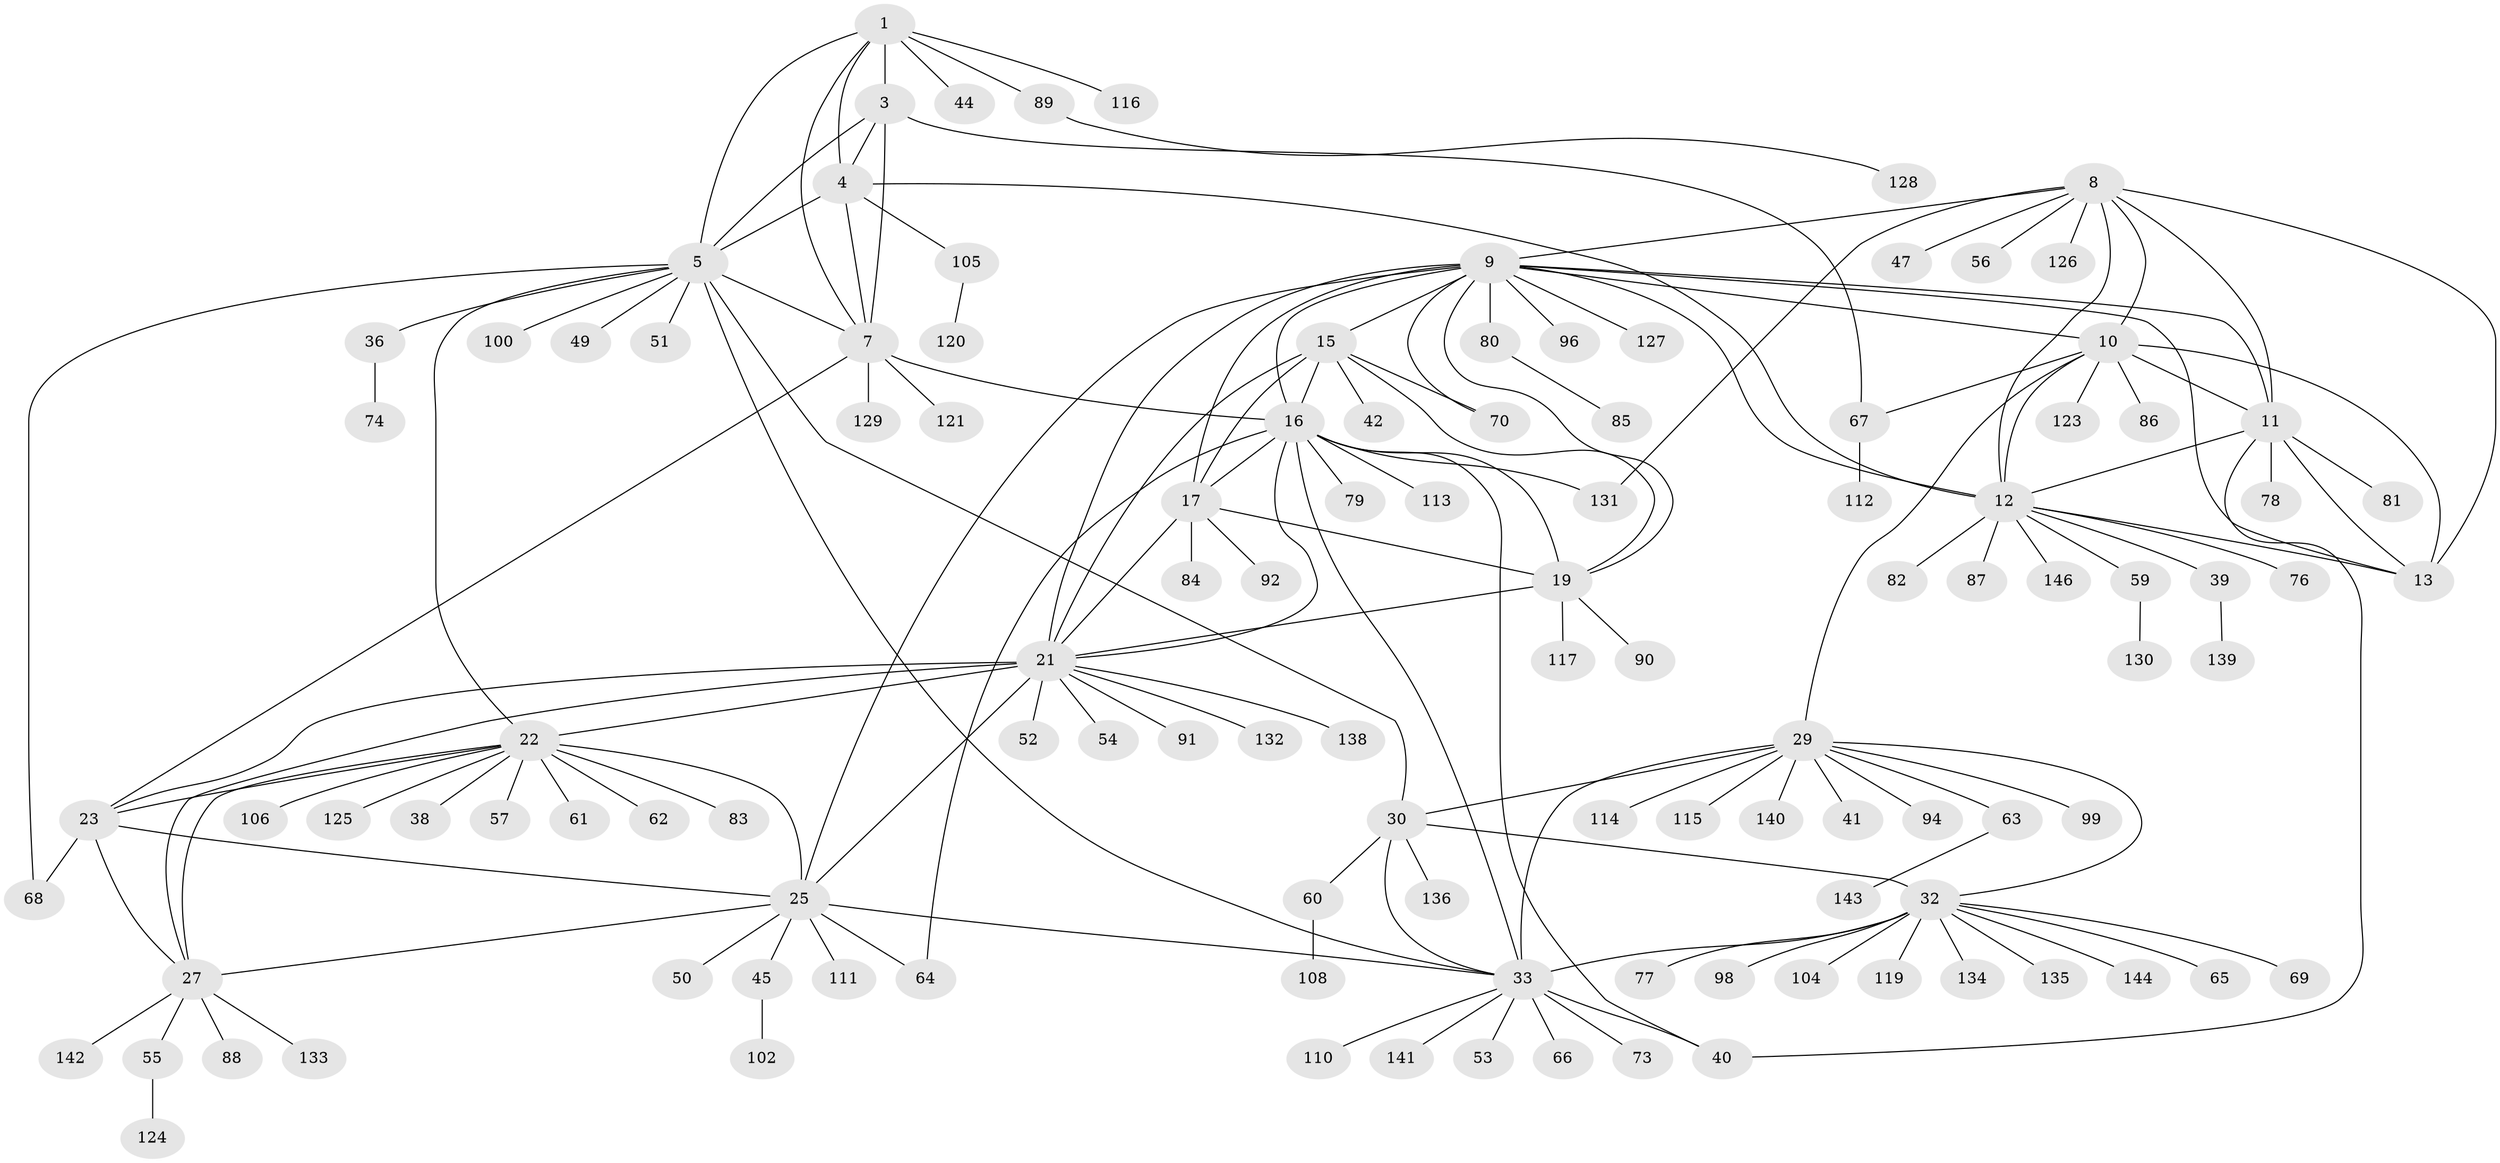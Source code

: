 // Generated by graph-tools (version 1.1) at 2025/24/03/03/25 07:24:09]
// undirected, 116 vertices, 165 edges
graph export_dot {
graph [start="1"]
  node [color=gray90,style=filled];
  1 [super="+2"];
  3 [super="+6"];
  4 [super="+95"];
  5 [super="+43"];
  7 [super="+37"];
  8 [super="+58"];
  9 [super="+20"];
  10 [super="+14"];
  11 [super="+46"];
  12 [super="+72"];
  13;
  15 [super="+71"];
  16 [super="+97"];
  17 [super="+18"];
  19 [super="+122"];
  21 [super="+28"];
  22 [super="+24"];
  23 [super="+118"];
  25 [super="+26"];
  27 [super="+101"];
  29 [super="+31"];
  30 [super="+107"];
  32 [super="+35"];
  33 [super="+34"];
  36 [super="+48"];
  38;
  39;
  40 [super="+145"];
  41;
  42 [super="+103"];
  44 [super="+93"];
  45;
  47;
  49;
  50;
  51;
  52;
  53;
  54;
  55;
  56;
  57;
  59 [super="+109"];
  60;
  61;
  62;
  63;
  64;
  65;
  66;
  67 [super="+75"];
  68;
  69;
  70;
  73;
  74;
  76;
  77;
  78;
  79;
  80 [super="+137"];
  81;
  82;
  83;
  84;
  85;
  86;
  87;
  88;
  89;
  90;
  91;
  92;
  94;
  96;
  98;
  99;
  100;
  102;
  104;
  105;
  106;
  108;
  110;
  111;
  112;
  113;
  114;
  115;
  116;
  117;
  119;
  120;
  121;
  123;
  124;
  125;
  126;
  127;
  128;
  129;
  130;
  131;
  132;
  133;
  134;
  135;
  136;
  138;
  139;
  140;
  141;
  142;
  143;
  144;
  146;
  1 -- 3 [weight=4];
  1 -- 4 [weight=2];
  1 -- 5 [weight=2];
  1 -- 7 [weight=2];
  1 -- 44;
  1 -- 89;
  1 -- 116;
  3 -- 4 [weight=2];
  3 -- 5 [weight=2];
  3 -- 7 [weight=2];
  3 -- 67;
  4 -- 5;
  4 -- 7;
  4 -- 12;
  4 -- 105;
  5 -- 7;
  5 -- 36;
  5 -- 49;
  5 -- 51;
  5 -- 68;
  5 -- 100;
  5 -- 22;
  5 -- 30;
  5 -- 33;
  7 -- 16 [weight=2];
  7 -- 23;
  7 -- 129;
  7 -- 121;
  8 -- 9;
  8 -- 10 [weight=2];
  8 -- 11;
  8 -- 12;
  8 -- 13;
  8 -- 47;
  8 -- 56;
  8 -- 131;
  8 -- 126;
  9 -- 10 [weight=2];
  9 -- 11;
  9 -- 12;
  9 -- 13;
  9 -- 25;
  9 -- 70;
  9 -- 127;
  9 -- 16;
  9 -- 17 [weight=2];
  9 -- 80;
  9 -- 19;
  9 -- 96;
  9 -- 21;
  9 -- 15;
  10 -- 11 [weight=2];
  10 -- 12 [weight=2];
  10 -- 13 [weight=2];
  10 -- 67;
  10 -- 86;
  10 -- 123;
  10 -- 29;
  11 -- 12;
  11 -- 13;
  11 -- 40;
  11 -- 81;
  11 -- 78;
  12 -- 13;
  12 -- 39;
  12 -- 59;
  12 -- 76;
  12 -- 82;
  12 -- 87;
  12 -- 146;
  15 -- 16;
  15 -- 17 [weight=2];
  15 -- 19;
  15 -- 21;
  15 -- 42;
  15 -- 70;
  16 -- 17 [weight=2];
  16 -- 19;
  16 -- 21;
  16 -- 33;
  16 -- 40;
  16 -- 64;
  16 -- 79;
  16 -- 113;
  16 -- 131;
  17 -- 19 [weight=2];
  17 -- 21 [weight=2];
  17 -- 84;
  17 -- 92;
  19 -- 21;
  19 -- 90;
  19 -- 117;
  21 -- 54;
  21 -- 91;
  21 -- 138;
  21 -- 132;
  21 -- 22 [weight=2];
  21 -- 23;
  21 -- 52;
  21 -- 25 [weight=2];
  21 -- 27;
  22 -- 23 [weight=2];
  22 -- 25 [weight=4];
  22 -- 27 [weight=2];
  22 -- 38;
  22 -- 61;
  22 -- 83;
  22 -- 125;
  22 -- 106;
  22 -- 62;
  22 -- 57;
  23 -- 25 [weight=2];
  23 -- 27;
  23 -- 68;
  25 -- 27 [weight=2];
  25 -- 45;
  25 -- 64;
  25 -- 111;
  25 -- 50;
  25 -- 33;
  27 -- 55;
  27 -- 88;
  27 -- 133;
  27 -- 142;
  29 -- 30 [weight=2];
  29 -- 32 [weight=4];
  29 -- 33 [weight=4];
  29 -- 41;
  29 -- 63;
  29 -- 94;
  29 -- 140;
  29 -- 99;
  29 -- 114;
  29 -- 115;
  30 -- 32 [weight=2];
  30 -- 33 [weight=2];
  30 -- 60;
  30 -- 136;
  32 -- 33 [weight=4];
  32 -- 65;
  32 -- 98;
  32 -- 69;
  32 -- 134;
  32 -- 135;
  32 -- 104;
  32 -- 77;
  32 -- 144;
  32 -- 119;
  33 -- 66;
  33 -- 73;
  33 -- 141;
  33 -- 110;
  33 -- 53;
  33 -- 40;
  36 -- 74;
  39 -- 139;
  45 -- 102;
  55 -- 124;
  59 -- 130;
  60 -- 108;
  63 -- 143;
  67 -- 112;
  80 -- 85;
  89 -- 128;
  105 -- 120;
}
